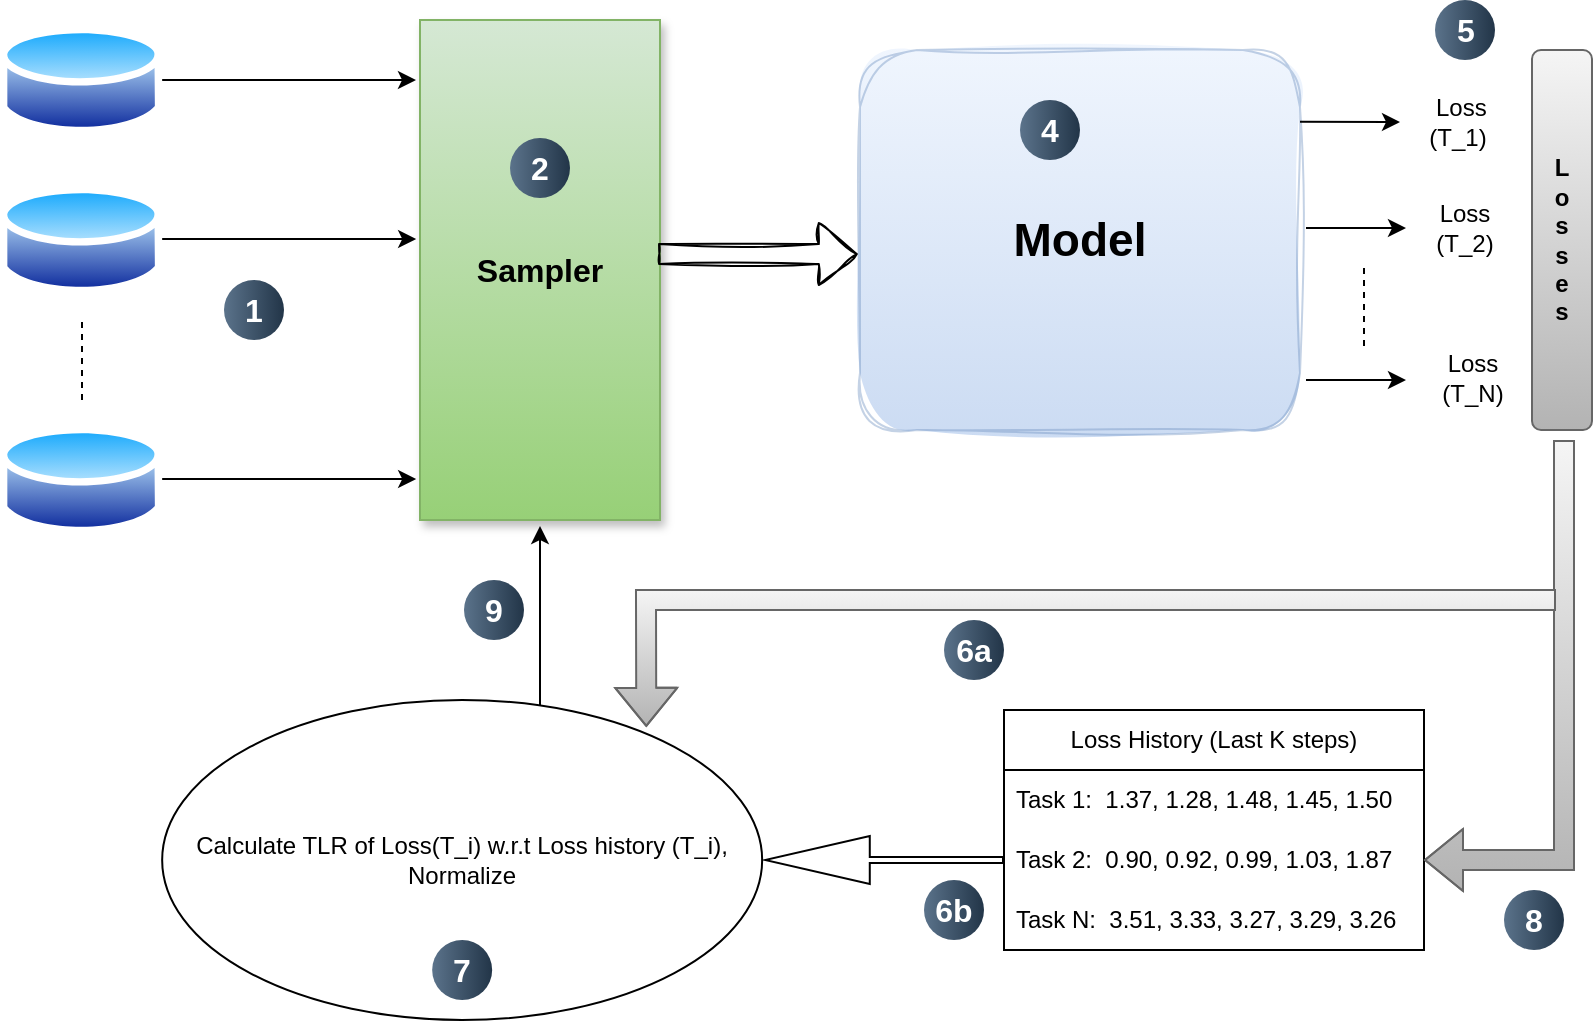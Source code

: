 <mxfile version="27.0.6">
  <diagram name="Page-1" id="zwUjgIz1D4kUARmhPUO5">
    <mxGraphModel dx="1234" dy="828" grid="1" gridSize="10" guides="1" tooltips="1" connect="1" arrows="1" fold="1" page="1" pageScale="1" pageWidth="850" pageHeight="1100" math="0" shadow="0">
      <root>
        <mxCell id="0" />
        <mxCell id="1" parent="0" />
        <mxCell id="7uCXsHbnGowkIL0V6E-4-7" value="" style="edgeStyle=orthogonalEdgeStyle;rounded=0;orthogonalLoop=1;jettySize=auto;html=1;shadow=0;" edge="1" parent="1" source="M68SwSU_0JWO5BfImC58-1">
          <mxGeometry relative="1" as="geometry">
            <mxPoint x="246" y="230" as="targetPoint" />
          </mxGeometry>
        </mxCell>
        <mxCell id="M68SwSU_0JWO5BfImC58-1" value="" style="image;aspect=fixed;perimeter=ellipsePerimeter;html=1;align=center;shadow=0;dashed=0;spacingTop=3;image=img/lib/active_directory/database.svg;sketch=1;curveFitting=1;jiggle=2;" parent="1" vertex="1">
          <mxGeometry x="38" y="200" width="81.08" height="60" as="geometry" />
        </mxCell>
        <mxCell id="M68SwSU_0JWO5BfImC58-2" value="" style="image;aspect=fixed;perimeter=ellipsePerimeter;html=1;align=center;shadow=0;dashed=0;spacingTop=3;image=img/lib/active_directory/database.svg;sketch=1;curveFitting=1;jiggle=2;" parent="1" vertex="1">
          <mxGeometry x="38" y="280" width="81.08" height="60" as="geometry" />
        </mxCell>
        <mxCell id="M68SwSU_0JWO5BfImC58-3" value="" style="image;aspect=fixed;perimeter=ellipsePerimeter;html=1;align=center;shadow=0;dashed=0;spacingTop=3;image=img/lib/active_directory/database.svg;sketch=1;curveFitting=1;jiggle=2;" parent="1" vertex="1">
          <mxGeometry x="38" y="400" width="81.08" height="60" as="geometry" />
        </mxCell>
        <mxCell id="7uCXsHbnGowkIL0V6E-4-1" value="" style="endArrow=none;dashed=1;html=1;rounded=0;shadow=0;" edge="1" parent="1">
          <mxGeometry width="50" height="50" relative="1" as="geometry">
            <mxPoint x="79" y="390" as="sourcePoint" />
            <mxPoint x="79" y="350" as="targetPoint" />
          </mxGeometry>
        </mxCell>
        <mxCell id="7uCXsHbnGowkIL0V6E-4-4" value="&lt;b&gt;&lt;font style=&quot;font-size: 16px;&quot;&gt;Sampler&lt;/font&gt;&lt;/b&gt;" style="whiteSpace=wrap;html=1;fillColor=#d5e8d4;strokeColor=#82b366;shadow=1;gradientColor=#97d077;" vertex="1" parent="1">
          <mxGeometry x="248" y="200" width="120" height="250" as="geometry" />
        </mxCell>
        <mxCell id="7uCXsHbnGowkIL0V6E-4-5" value="&lt;b&gt;&lt;font style=&quot;font-size: 23px;&quot;&gt;Model&lt;/font&gt;&lt;/b&gt;" style="rounded=1;whiteSpace=wrap;html=1;opacity=40;fillColor=#dae8fc;gradientColor=#7ea6e0;strokeColor=#6c8ebf;shadow=0;sketch=1;curveFitting=1;jiggle=2;" vertex="1" parent="1">
          <mxGeometry x="468" y="215" width="220" height="190" as="geometry" />
        </mxCell>
        <mxCell id="7uCXsHbnGowkIL0V6E-4-8" value="" style="edgeStyle=orthogonalEdgeStyle;rounded=0;orthogonalLoop=1;jettySize=auto;html=1;shadow=0;" edge="1" parent="1">
          <mxGeometry relative="1" as="geometry">
            <mxPoint x="119.08" y="429.5" as="sourcePoint" />
            <mxPoint x="246.08" y="429.5" as="targetPoint" />
          </mxGeometry>
        </mxCell>
        <mxCell id="7uCXsHbnGowkIL0V6E-4-9" value="" style="edgeStyle=orthogonalEdgeStyle;rounded=0;orthogonalLoop=1;jettySize=auto;html=1;shadow=0;" edge="1" parent="1">
          <mxGeometry relative="1" as="geometry">
            <mxPoint x="119.08" y="309.5" as="sourcePoint" />
            <mxPoint x="246.08" y="309.5" as="targetPoint" />
          </mxGeometry>
        </mxCell>
        <mxCell id="7uCXsHbnGowkIL0V6E-4-11" value="" style="shape=flexArrow;endArrow=classic;html=1;rounded=0;exitX=1.017;exitY=0.468;exitDx=0;exitDy=0;exitPerimeter=0;entryX=-0.005;entryY=0.537;entryDx=0;entryDy=0;entryPerimeter=0;shadow=0;sketch=1;curveFitting=1;jiggle=2;" edge="1" parent="1" target="7uCXsHbnGowkIL0V6E-4-5">
          <mxGeometry width="50" height="50" relative="1" as="geometry">
            <mxPoint x="367.04" y="317" as="sourcePoint" />
            <mxPoint x="440.06" y="317.98" as="targetPoint" />
          </mxGeometry>
        </mxCell>
        <mxCell id="7uCXsHbnGowkIL0V6E-4-13" value="Loss History (Last K steps) " style="swimlane;fontStyle=0;childLayout=stackLayout;horizontal=1;startSize=30;horizontalStack=0;resizeParent=1;resizeParentMax=0;resizeLast=0;collapsible=1;marginBottom=0;whiteSpace=wrap;html=1;" vertex="1" parent="1">
          <mxGeometry x="540" y="545" width="210" height="120" as="geometry">
            <mxRectangle x="128" y="710" width="180" height="30" as="alternateBounds" />
          </mxGeometry>
        </mxCell>
        <mxCell id="7uCXsHbnGowkIL0V6E-4-14" value="Task 1:&amp;nbsp; 1.37, 1.28, 1.48, 1.45, 1.50" style="text;strokeColor=none;fillColor=none;align=left;verticalAlign=middle;spacingLeft=4;spacingRight=4;overflow=hidden;points=[[0,0.5],[1,0.5]];portConstraint=eastwest;rotatable=0;whiteSpace=wrap;html=1;" vertex="1" parent="7uCXsHbnGowkIL0V6E-4-13">
          <mxGeometry y="30" width="210" height="30" as="geometry" />
        </mxCell>
        <mxCell id="7uCXsHbnGowkIL0V6E-4-15" value="Task 2:&amp;nbsp; 0.90, 0.92, 0.99, 1.03, 1.87" style="text;strokeColor=none;fillColor=none;align=left;verticalAlign=middle;spacingLeft=4;spacingRight=4;overflow=hidden;points=[[0,0.5],[1,0.5]];portConstraint=eastwest;rotatable=0;whiteSpace=wrap;html=1;" vertex="1" parent="7uCXsHbnGowkIL0V6E-4-13">
          <mxGeometry y="60" width="210" height="30" as="geometry" />
        </mxCell>
        <mxCell id="7uCXsHbnGowkIL0V6E-4-16" value="Task N:&amp;nbsp; 3.51, 3.33, 3.27, 3.29, 3.26" style="text;strokeColor=none;fillColor=none;align=left;verticalAlign=middle;spacingLeft=4;spacingRight=4;overflow=hidden;points=[[0,0.5],[1,0.5]];portConstraint=eastwest;rotatable=0;whiteSpace=wrap;html=1;" vertex="1" parent="7uCXsHbnGowkIL0V6E-4-13">
          <mxGeometry y="90" width="210" height="30" as="geometry" />
        </mxCell>
        <mxCell id="7uCXsHbnGowkIL0V6E-4-17" value="" style="endArrow=classic;html=1;rounded=0;exitX=1;exitY=0.189;exitDx=0;exitDy=0;exitPerimeter=0;" edge="1" parent="1" source="7uCXsHbnGowkIL0V6E-4-5">
          <mxGeometry width="50" height="50" relative="1" as="geometry">
            <mxPoint x="358" y="460" as="sourcePoint" />
            <mxPoint x="738" y="251" as="targetPoint" />
          </mxGeometry>
        </mxCell>
        <mxCell id="7uCXsHbnGowkIL0V6E-4-18" value="&amp;nbsp;Loss (T_1)" style="text;html=1;align=center;verticalAlign=middle;whiteSpace=wrap;rounded=0;" vertex="1" parent="1">
          <mxGeometry x="737" y="236" width="60" height="30" as="geometry" />
        </mxCell>
        <mxCell id="7uCXsHbnGowkIL0V6E-4-20" value="" style="endArrow=classic;html=1;rounded=0;exitX=1;exitY=0.189;exitDx=0;exitDy=0;exitPerimeter=0;" edge="1" parent="1">
          <mxGeometry width="50" height="50" relative="1" as="geometry">
            <mxPoint x="691" y="304" as="sourcePoint" />
            <mxPoint x="741" y="304" as="targetPoint" />
          </mxGeometry>
        </mxCell>
        <mxCell id="7uCXsHbnGowkIL0V6E-4-21" value="Loss (T_2)" style="text;html=1;align=center;verticalAlign=middle;whiteSpace=wrap;rounded=0;" vertex="1" parent="1">
          <mxGeometry x="741" y="289" width="59" height="30" as="geometry" />
        </mxCell>
        <mxCell id="7uCXsHbnGowkIL0V6E-4-23" value="" style="endArrow=none;dashed=1;html=1;rounded=0;shadow=0;" edge="1" parent="1">
          <mxGeometry width="50" height="50" relative="1" as="geometry">
            <mxPoint x="720" y="363" as="sourcePoint" />
            <mxPoint x="720" y="323" as="targetPoint" />
          </mxGeometry>
        </mxCell>
        <mxCell id="7uCXsHbnGowkIL0V6E-4-24" value="" style="endArrow=classic;html=1;rounded=0;exitX=1;exitY=0.189;exitDx=0;exitDy=0;exitPerimeter=0;" edge="1" parent="1">
          <mxGeometry width="50" height="50" relative="1" as="geometry">
            <mxPoint x="691" y="380" as="sourcePoint" />
            <mxPoint x="741" y="380" as="targetPoint" />
          </mxGeometry>
        </mxCell>
        <mxCell id="7uCXsHbnGowkIL0V6E-4-25" value="Loss (T_N)" style="text;html=1;align=center;verticalAlign=middle;whiteSpace=wrap;rounded=0;" vertex="1" parent="1">
          <mxGeometry x="745" y="364" width="59" height="30" as="geometry" />
        </mxCell>
        <mxCell id="7uCXsHbnGowkIL0V6E-4-27" value="&lt;div&gt;Calculate TLR of Loss(T_i) w.r.t Loss history (T_i), Normalize&lt;/div&gt;" style="ellipse;whiteSpace=wrap;html=1;" vertex="1" parent="1">
          <mxGeometry x="119.08" y="540" width="300" height="160" as="geometry" />
        </mxCell>
        <mxCell id="7uCXsHbnGowkIL0V6E-4-29" value="1" style="ellipse;whiteSpace=wrap;html=1;aspect=fixed;rotation=0;gradientColor=#223548;strokeColor=none;gradientDirection=east;fillColor=#5b738b;rounded=0;pointerEvents=0;fontFamily=Helvetica;fontSize=16;fontColor=#FFFFFF;spacingTop=4;spacingBottom=4;spacingLeft=4;spacingRight=4;points=[];fontStyle=1" vertex="1" parent="1">
          <mxGeometry x="150" y="330" width="30" height="30" as="geometry" />
        </mxCell>
        <mxCell id="7uCXsHbnGowkIL0V6E-4-30" value="2" style="ellipse;whiteSpace=wrap;html=1;aspect=fixed;rotation=0;gradientColor=#223548;strokeColor=none;gradientDirection=east;fillColor=#5b738b;rounded=0;pointerEvents=0;fontFamily=Helvetica;fontSize=16;fontColor=#FFFFFF;spacingTop=4;spacingBottom=4;spacingLeft=4;spacingRight=4;points=[];fontStyle=1" vertex="1" parent="1">
          <mxGeometry x="293" y="259" width="30" height="30" as="geometry" />
        </mxCell>
        <mxCell id="7uCXsHbnGowkIL0V6E-4-32" value="4" style="ellipse;whiteSpace=wrap;html=1;aspect=fixed;rotation=0;gradientColor=#223548;strokeColor=none;gradientDirection=east;fillColor=#5b738b;rounded=0;pointerEvents=0;fontFamily=Helvetica;fontSize=16;fontColor=#FFFFFF;spacingTop=4;spacingBottom=4;spacingLeft=4;spacingRight=4;points=[];fontStyle=1" vertex="1" parent="1">
          <mxGeometry x="548" y="240" width="30" height="30" as="geometry" />
        </mxCell>
        <mxCell id="7uCXsHbnGowkIL0V6E-4-35" value="&lt;div&gt;L&lt;/div&gt;&lt;div&gt;o&lt;/div&gt;&lt;div&gt;s&lt;/div&gt;&lt;div&gt;s&lt;/div&gt;&lt;div&gt;e&lt;/div&gt;&lt;div&gt;s&lt;/div&gt;" style="rounded=1;whiteSpace=wrap;html=1;fillColor=#f5f5f5;gradientColor=#b3b3b3;strokeColor=#666666;fontStyle=1" vertex="1" parent="1">
          <mxGeometry x="804" y="215" width="30" height="190" as="geometry" />
        </mxCell>
        <mxCell id="7uCXsHbnGowkIL0V6E-4-37" value="" style="shape=flexArrow;endArrow=classic;html=1;rounded=0;exitX=0;exitY=0.5;exitDx=0;exitDy=0;width=3;endSize=17.13;" edge="1" parent="1" source="7uCXsHbnGowkIL0V6E-4-15">
          <mxGeometry width="50" height="50" relative="1" as="geometry">
            <mxPoint x="400" y="580" as="sourcePoint" />
            <mxPoint x="420" y="620" as="targetPoint" />
          </mxGeometry>
        </mxCell>
        <mxCell id="7uCXsHbnGowkIL0V6E-4-38" value="" style="shape=flexArrow;endArrow=classic;html=1;rounded=0;entryX=1;entryY=0.5;entryDx=0;entryDy=0;fillColor=#f5f5f5;gradientColor=#b3b3b3;strokeColor=#666666;" edge="1" parent="1" target="7uCXsHbnGowkIL0V6E-4-15">
          <mxGeometry width="50" height="50" relative="1" as="geometry">
            <mxPoint x="820" y="410" as="sourcePoint" />
            <mxPoint x="450" y="530" as="targetPoint" />
            <Array as="points">
              <mxPoint x="820" y="620" />
            </Array>
          </mxGeometry>
        </mxCell>
        <mxCell id="7uCXsHbnGowkIL0V6E-4-39" value="" style="shape=flexArrow;endArrow=classic;html=1;rounded=0;entryX=1;entryY=0;entryDx=0;entryDy=0;fillColor=#f5f5f5;gradientColor=#b3b3b3;strokeColor=#666666;" edge="1" parent="1">
          <mxGeometry width="50" height="50" relative="1" as="geometry">
            <mxPoint x="816" y="490" as="sourcePoint" />
            <mxPoint x="361.146" y="553.431" as="targetPoint" />
            <Array as="points">
              <mxPoint x="361" y="490" />
            </Array>
          </mxGeometry>
        </mxCell>
        <mxCell id="7uCXsHbnGowkIL0V6E-4-40" value="5" style="ellipse;whiteSpace=wrap;html=1;aspect=fixed;rotation=0;gradientColor=#223548;strokeColor=none;gradientDirection=east;fillColor=#5b738b;rounded=0;pointerEvents=0;fontFamily=Helvetica;fontSize=16;fontColor=#FFFFFF;spacingTop=4;spacingBottom=4;spacingLeft=4;spacingRight=4;points=[];fontStyle=1" vertex="1" parent="1">
          <mxGeometry x="755.5" y="190" width="30" height="30" as="geometry" />
        </mxCell>
        <mxCell id="7uCXsHbnGowkIL0V6E-4-41" value="6a" style="ellipse;whiteSpace=wrap;html=1;aspect=fixed;rotation=0;gradientColor=#223548;strokeColor=none;gradientDirection=east;fillColor=#5b738b;rounded=0;pointerEvents=0;fontFamily=Helvetica;fontSize=16;fontColor=#FFFFFF;spacingTop=4;spacingBottom=4;spacingLeft=4;spacingRight=4;points=[];fontStyle=1" vertex="1" parent="1">
          <mxGeometry x="510" y="500" width="30" height="30" as="geometry" />
        </mxCell>
        <mxCell id="7uCXsHbnGowkIL0V6E-4-42" value="6b" style="ellipse;whiteSpace=wrap;html=1;aspect=fixed;rotation=0;gradientColor=#223548;strokeColor=none;gradientDirection=east;fillColor=#5b738b;rounded=0;pointerEvents=0;fontFamily=Helvetica;fontSize=16;fontColor=#FFFFFF;spacingTop=4;spacingBottom=4;spacingLeft=4;spacingRight=4;points=[];fontStyle=1" vertex="1" parent="1">
          <mxGeometry x="500" y="630" width="30" height="30" as="geometry" />
        </mxCell>
        <mxCell id="7uCXsHbnGowkIL0V6E-4-43" value="7" style="ellipse;whiteSpace=wrap;html=1;aspect=fixed;rotation=0;gradientColor=#223548;strokeColor=none;gradientDirection=east;fillColor=#5b738b;rounded=0;pointerEvents=0;fontFamily=Helvetica;fontSize=16;fontColor=#FFFFFF;spacingTop=4;spacingBottom=4;spacingLeft=4;spacingRight=4;points=[];fontStyle=1" vertex="1" parent="1">
          <mxGeometry x="254.08" y="660" width="30" height="30" as="geometry" />
        </mxCell>
        <mxCell id="7uCXsHbnGowkIL0V6E-4-44" value="8" style="ellipse;whiteSpace=wrap;html=1;aspect=fixed;rotation=0;gradientColor=#223548;strokeColor=none;gradientDirection=east;fillColor=#5b738b;rounded=0;pointerEvents=0;fontFamily=Helvetica;fontSize=16;fontColor=#FFFFFF;spacingTop=4;spacingBottom=4;spacingLeft=4;spacingRight=4;points=[];fontStyle=1" vertex="1" parent="1">
          <mxGeometry x="790" y="635" width="30" height="30" as="geometry" />
        </mxCell>
        <mxCell id="7uCXsHbnGowkIL0V6E-4-45" value="" style="endArrow=classic;html=1;rounded=0;entryX=0.5;entryY=1;entryDx=0;entryDy=0;" edge="1" parent="1">
          <mxGeometry width="50" height="50" relative="1" as="geometry">
            <mxPoint x="308" y="543" as="sourcePoint" />
            <mxPoint x="308" y="453" as="targetPoint" />
          </mxGeometry>
        </mxCell>
        <mxCell id="7uCXsHbnGowkIL0V6E-4-46" value="9" style="ellipse;whiteSpace=wrap;html=1;aspect=fixed;rotation=0;gradientColor=#223548;strokeColor=none;gradientDirection=east;fillColor=#5b738b;rounded=0;pointerEvents=0;fontFamily=Helvetica;fontSize=16;fontColor=#FFFFFF;spacingTop=4;spacingBottom=4;spacingLeft=4;spacingRight=4;points=[];fontStyle=1" vertex="1" parent="1">
          <mxGeometry x="270" y="480" width="30" height="30" as="geometry" />
        </mxCell>
      </root>
    </mxGraphModel>
  </diagram>
</mxfile>
